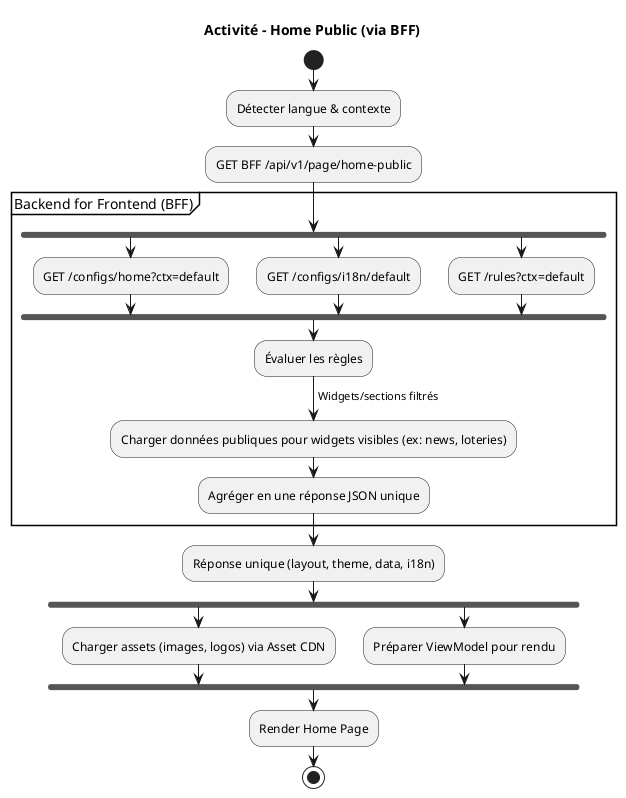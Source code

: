 @startuml
title Activité - Home Public (via BFF)

start
:Détecter langue & contexte;

:GET BFF /api/v1/page/home-public;

partition "Backend for Frontend (BFF)" {
  fork
    :GET /configs/home?ctx=default;
  fork again
    :GET /configs/i18n/default;
  fork again
    :GET /rules?ctx=default;
  end fork

  :Évaluer les règles;
  -> Widgets/sections filtrés;

  :Charger données publiques pour widgets visibles (ex: news, loteries);

  :Agréger en une réponse JSON unique;
}

:Réponse unique (layout, theme, data, i18n);

fork
  :Charger assets (images, logos) via Asset CDN;
fork again
  :Préparer ViewModel pour rendu;
end fork

:Render Home Page;

stop
@enduml
